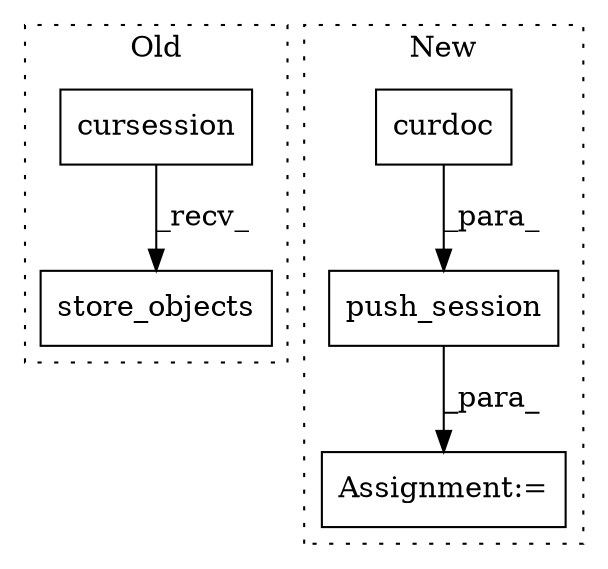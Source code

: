 digraph G {
subgraph cluster0 {
1 [label="cursession" a="32" s="802" l="12" shape="box"];
5 [label="store_objects" a="32" s="815,831" l="14,1" shape="box"];
label = "Old";
style="dotted";
}
subgraph cluster1 {
2 [label="curdoc" a="32" s="633" l="8" shape="box"];
3 [label="push_session" a="32" s="620,641" l="13,1" shape="box"];
4 [label="Assignment:=" a="7" s="619" l="1" shape="box"];
label = "New";
style="dotted";
}
1 -> 5 [label="_recv_"];
2 -> 3 [label="_para_"];
3 -> 4 [label="_para_"];
}